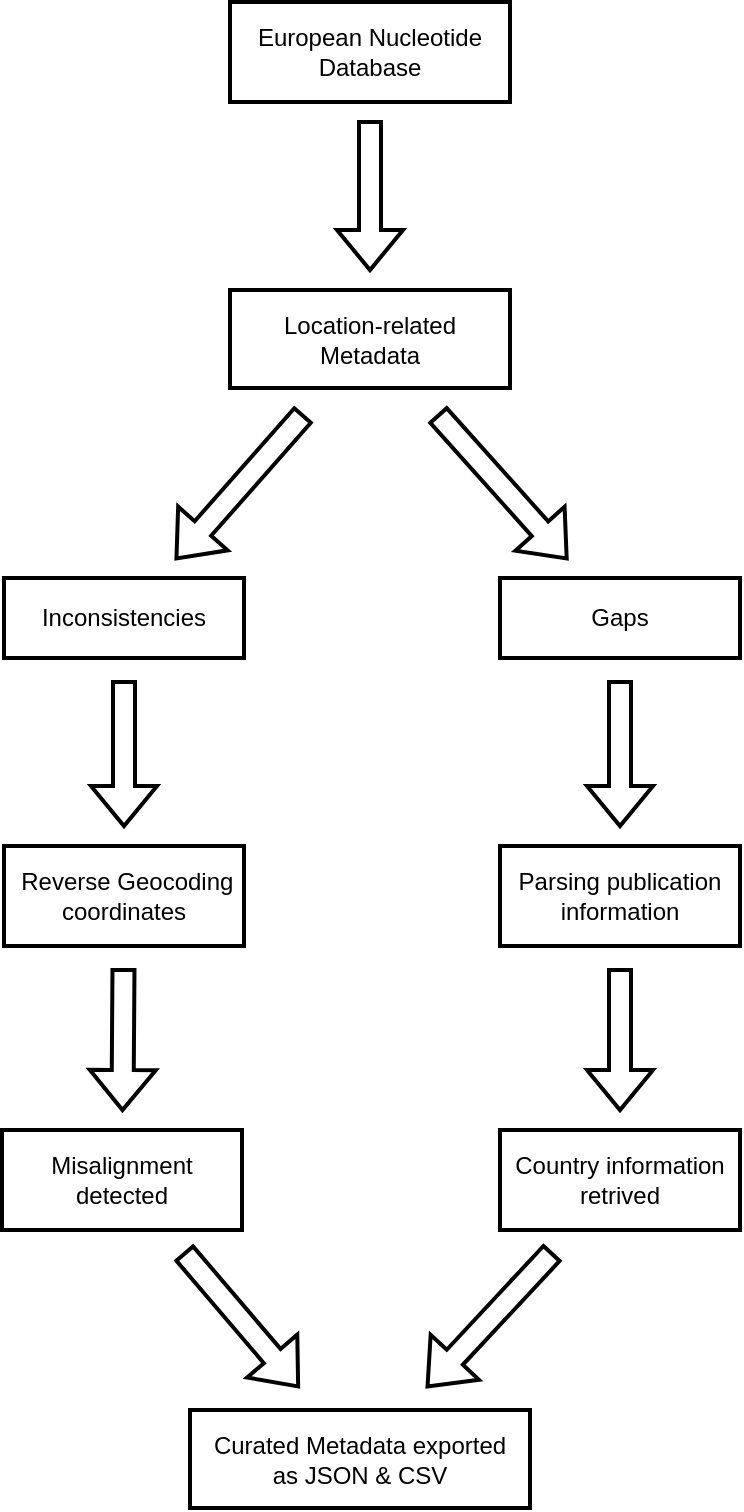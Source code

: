 <mxfile version="26.0.16">
  <diagram name="Page-1" id="7095DOOgDtbwrPxQ6L0V">
    <mxGraphModel dx="1050" dy="622" grid="1" gridSize="10" guides="1" tooltips="1" connect="1" arrows="1" fold="1" page="1" pageScale="1" pageWidth="950" pageHeight="1100" math="0" shadow="0">
      <root>
        <mxCell id="0" />
        <mxCell id="1" parent="0" />
        <mxCell id="OX86i_Fwm5Xv8WFeqZAK-1" value="Location-related Metadata" style="rounded=0;whiteSpace=wrap;html=1;strokeWidth=2;perimeterSpacing=2;verticalAlign=middle;horizontal=1;spacing=5;" vertex="1" parent="1">
          <mxGeometry x="390" y="200" width="140" height="49" as="geometry" />
        </mxCell>
        <mxCell id="OX86i_Fwm5Xv8WFeqZAK-2" value="Inconsistencies" style="rounded=0;whiteSpace=wrap;html=1;strokeWidth=2;" vertex="1" parent="1">
          <mxGeometry x="277" y="344" width="120" height="40" as="geometry" />
        </mxCell>
        <mxCell id="OX86i_Fwm5Xv8WFeqZAK-3" value="Gaps" style="rounded=0;whiteSpace=wrap;html=1;strokeWidth=2;" vertex="1" parent="1">
          <mxGeometry x="525" y="344" width="120" height="40" as="geometry" />
        </mxCell>
        <mxCell id="OX86i_Fwm5Xv8WFeqZAK-4" value="" style="shape=flexArrow;endArrow=classic;html=1;rounded=0;strokeWidth=2;targetPerimeterSpacing=9;sourcePerimeterSpacing=11;" edge="1" parent="1" source="OX86i_Fwm5Xv8WFeqZAK-1" target="OX86i_Fwm5Xv8WFeqZAK-2">
          <mxGeometry width="50" height="50" relative="1" as="geometry">
            <mxPoint x="551" y="299" as="sourcePoint" />
            <mxPoint x="601" y="249" as="targetPoint" />
          </mxGeometry>
        </mxCell>
        <mxCell id="OX86i_Fwm5Xv8WFeqZAK-5" value="" style="shape=flexArrow;endArrow=classic;html=1;rounded=0;strokeWidth=2;sourcePerimeterSpacing=11;targetPerimeterSpacing=9;" edge="1" parent="1" source="OX86i_Fwm5Xv8WFeqZAK-1" target="OX86i_Fwm5Xv8WFeqZAK-3">
          <mxGeometry width="50" height="50" relative="1" as="geometry">
            <mxPoint x="445" y="249" as="sourcePoint" />
            <mxPoint x="377" y="329" as="targetPoint" />
          </mxGeometry>
        </mxCell>
        <mxCell id="OX86i_Fwm5Xv8WFeqZAK-6" value="European Nucleotide Database" style="rounded=0;whiteSpace=wrap;html=1;strokeWidth=2;perimeterSpacing=2;spacing=5;" vertex="1" parent="1">
          <mxGeometry x="390" y="56" width="140" height="50" as="geometry" />
        </mxCell>
        <mxCell id="OX86i_Fwm5Xv8WFeqZAK-7" value="" style="shape=flexArrow;endArrow=classic;html=1;rounded=0;strokeWidth=2;targetPerimeterSpacing=7;sourcePerimeterSpacing=7;" edge="1" parent="1" source="OX86i_Fwm5Xv8WFeqZAK-6" target="OX86i_Fwm5Xv8WFeqZAK-1">
          <mxGeometry width="50" height="50" relative="1" as="geometry">
            <mxPoint x="445" y="249" as="sourcePoint" />
            <mxPoint x="377" y="329" as="targetPoint" />
          </mxGeometry>
        </mxCell>
        <mxCell id="OX86i_Fwm5Xv8WFeqZAK-8" value="Parsing publication information" style="rounded=0;whiteSpace=wrap;html=1;strokeWidth=2;perimeterSpacing=0;" vertex="1" parent="1">
          <mxGeometry x="525" y="478" width="120" height="50" as="geometry" />
        </mxCell>
        <mxCell id="OX86i_Fwm5Xv8WFeqZAK-10" value="&amp;nbsp;Reverse Geocoding coordinates" style="rounded=0;whiteSpace=wrap;html=1;strokeWidth=2;perimeterSpacing=0;" vertex="1" parent="1">
          <mxGeometry x="277" y="478" width="120" height="50" as="geometry" />
        </mxCell>
        <mxCell id="OX86i_Fwm5Xv8WFeqZAK-11" value="" style="shape=flexArrow;endArrow=classic;html=1;rounded=0;strokeWidth=2;targetPerimeterSpacing=9;sourcePerimeterSpacing=11;" edge="1" parent="1" source="OX86i_Fwm5Xv8WFeqZAK-2" target="OX86i_Fwm5Xv8WFeqZAK-10">
          <mxGeometry width="50" height="50" relative="1" as="geometry">
            <mxPoint x="433" y="262" as="sourcePoint" />
            <mxPoint x="372" y="331" as="targetPoint" />
          </mxGeometry>
        </mxCell>
        <mxCell id="OX86i_Fwm5Xv8WFeqZAK-12" value="" style="shape=flexArrow;endArrow=classic;html=1;rounded=0;strokeWidth=2;targetPerimeterSpacing=9;sourcePerimeterSpacing=11;" edge="1" parent="1" source="OX86i_Fwm5Xv8WFeqZAK-3" target="OX86i_Fwm5Xv8WFeqZAK-8">
          <mxGeometry width="50" height="50" relative="1" as="geometry">
            <mxPoint x="355" y="391" as="sourcePoint" />
            <mxPoint x="355" y="471" as="targetPoint" />
          </mxGeometry>
        </mxCell>
        <mxCell id="OX86i_Fwm5Xv8WFeqZAK-13" value="Country information retrived" style="rounded=0;whiteSpace=wrap;html=1;strokeWidth=2;perimeterSpacing=0;" vertex="1" parent="1">
          <mxGeometry x="525" y="620" width="120" height="50" as="geometry" />
        </mxCell>
        <mxCell id="OX86i_Fwm5Xv8WFeqZAK-14" value="Misalignment detected" style="rounded=0;whiteSpace=wrap;html=1;strokeWidth=2;perimeterSpacing=0;" vertex="1" parent="1">
          <mxGeometry x="276" y="620" width="120" height="50" as="geometry" />
        </mxCell>
        <mxCell id="OX86i_Fwm5Xv8WFeqZAK-15" value="" style="shape=flexArrow;endArrow=classic;html=1;rounded=0;strokeWidth=2;targetPerimeterSpacing=9;sourcePerimeterSpacing=11;" edge="1" parent="1" source="OX86i_Fwm5Xv8WFeqZAK-10" target="OX86i_Fwm5Xv8WFeqZAK-14">
          <mxGeometry width="50" height="50" relative="1" as="geometry">
            <mxPoint x="290" y="550" as="sourcePoint" />
            <mxPoint x="290" y="624" as="targetPoint" />
          </mxGeometry>
        </mxCell>
        <mxCell id="OX86i_Fwm5Xv8WFeqZAK-16" value="" style="shape=flexArrow;endArrow=classic;html=1;rounded=0;strokeWidth=2;targetPerimeterSpacing=9;sourcePerimeterSpacing=11;" edge="1" parent="1" source="OX86i_Fwm5Xv8WFeqZAK-8" target="OX86i_Fwm5Xv8WFeqZAK-13">
          <mxGeometry width="50" height="50" relative="1" as="geometry">
            <mxPoint x="347" y="549" as="sourcePoint" />
            <mxPoint x="346" y="621" as="targetPoint" />
          </mxGeometry>
        </mxCell>
        <mxCell id="OX86i_Fwm5Xv8WFeqZAK-17" value="Curated Metadata exported as JSON &amp;amp; CSV" style="rounded=0;whiteSpace=wrap;html=1;strokeWidth=2;perimeterSpacing=2;verticalAlign=middle;horizontal=1;spacing=5;" vertex="1" parent="1">
          <mxGeometry x="370" y="760" width="170" height="49" as="geometry" />
        </mxCell>
        <mxCell id="OX86i_Fwm5Xv8WFeqZAK-18" value="" style="shape=flexArrow;endArrow=classic;html=1;rounded=0;strokeWidth=2;targetPerimeterSpacing=9;sourcePerimeterSpacing=11;" edge="1" parent="1" source="OX86i_Fwm5Xv8WFeqZAK-14" target="OX86i_Fwm5Xv8WFeqZAK-17">
          <mxGeometry width="50" height="50" relative="1" as="geometry">
            <mxPoint x="437" y="272" as="sourcePoint" />
            <mxPoint x="373" y="345" as="targetPoint" />
          </mxGeometry>
        </mxCell>
        <mxCell id="OX86i_Fwm5Xv8WFeqZAK-19" value="" style="shape=flexArrow;endArrow=classic;html=1;rounded=0;strokeWidth=2;targetPerimeterSpacing=9;sourcePerimeterSpacing=11;" edge="1" parent="1" source="OX86i_Fwm5Xv8WFeqZAK-13" target="OX86i_Fwm5Xv8WFeqZAK-17">
          <mxGeometry width="50" height="50" relative="1" as="geometry">
            <mxPoint x="377" y="691" as="sourcePoint" />
            <mxPoint x="435" y="759" as="targetPoint" />
          </mxGeometry>
        </mxCell>
      </root>
    </mxGraphModel>
  </diagram>
</mxfile>
